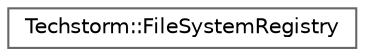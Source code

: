 digraph "Graphical Class Hierarchy"
{
 // LATEX_PDF_SIZE
  bgcolor="transparent";
  edge [fontname=Helvetica,fontsize=10,labelfontname=Helvetica,labelfontsize=10];
  node [fontname=Helvetica,fontsize=10,shape=box,height=0.2,width=0.4];
  rankdir="LR";
  Node0 [id="Node000000",label="Techstorm::FileSystemRegistry",height=0.2,width=0.4,color="grey40", fillcolor="white", style="filled",URL="$d5/dae/class_techstorm_1_1_file_system_registry.html",tooltip=" "];
}
